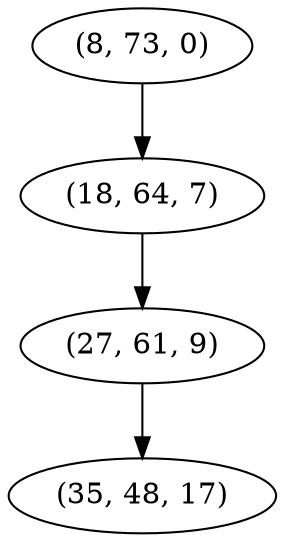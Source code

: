 digraph tree {
    "(8, 73, 0)";
    "(18, 64, 7)";
    "(27, 61, 9)";
    "(35, 48, 17)";
    "(8, 73, 0)" -> "(18, 64, 7)";
    "(18, 64, 7)" -> "(27, 61, 9)";
    "(27, 61, 9)" -> "(35, 48, 17)";
}
